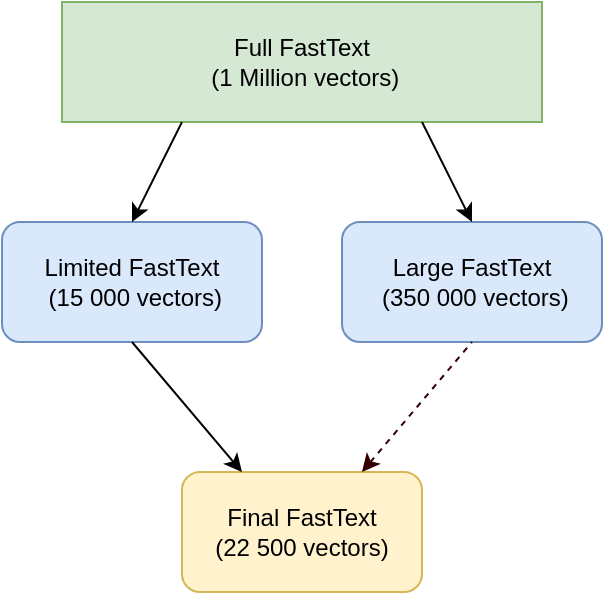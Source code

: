 <mxfile version="12.2.2" pages="1"><diagram id="KPsIVZdt4jKjkqMWYuWd" name="Page-1"><mxGraphModel dx="904" dy="440" grid="1" gridSize="10" guides="1" tooltips="1" connect="1" arrows="1" fold="1" page="1" pageScale="1" pageWidth="850" pageHeight="1100" math="0" shadow="0"><root><mxCell id="0"/><mxCell id="1" parent="0"/><mxCell id="MSZ9XSOh-GFk16_fx3pR-35" value="Full FastText&lt;br&gt;&amp;nbsp;(1 Million vectors)" style="rounded=0;whiteSpace=wrap;html=1;fillColor=#d5e8d4;strokeColor=#82b366;" vertex="1" parent="1"><mxGeometry x="305" y="20" width="240" height="60" as="geometry"/></mxCell><mxCell id="MSZ9XSOh-GFk16_fx3pR-36" value="Limited FastText&lt;br&gt;&amp;nbsp;(15 000 vectors)" style="rounded=1;whiteSpace=wrap;html=1;fillColor=#dae8fc;strokeColor=#6c8ebf;" vertex="1" parent="1"><mxGeometry x="275" y="130" width="130" height="60" as="geometry"/></mxCell><mxCell id="MSZ9XSOh-GFk16_fx3pR-37" value="Large FastText&lt;br&gt;&amp;nbsp;(350 000 vectors)" style="rounded=1;whiteSpace=wrap;html=1;fillColor=#dae8fc;strokeColor=#6c8ebf;" vertex="1" parent="1"><mxGeometry x="445" y="130" width="130" height="60" as="geometry"/></mxCell><mxCell id="MSZ9XSOh-GFk16_fx3pR-38" value="Final FastText&lt;br&gt;(22 500 vectors)" style="rounded=1;whiteSpace=wrap;html=1;fillColor=#fff2cc;strokeColor=#d6b656;" vertex="1" parent="1"><mxGeometry x="365" y="255" width="120" height="60" as="geometry"/></mxCell><mxCell id="MSZ9XSOh-GFk16_fx3pR-39" value="" style="endArrow=classic;html=1;entryX=0.5;entryY=0;entryDx=0;entryDy=0;exitX=0.25;exitY=1;exitDx=0;exitDy=0;" edge="1" parent="1" source="MSZ9XSOh-GFk16_fx3pR-35" target="MSZ9XSOh-GFk16_fx3pR-36"><mxGeometry width="50" height="50" relative="1" as="geometry"><mxPoint x="295" y="90" as="sourcePoint"/><mxPoint x="345" y="80" as="targetPoint"/></mxGeometry></mxCell><mxCell id="MSZ9XSOh-GFk16_fx3pR-40" value="" style="endArrow=classic;html=1;entryX=0.5;entryY=0;entryDx=0;entryDy=0;exitX=0.75;exitY=1;exitDx=0;exitDy=0;" edge="1" parent="1" source="MSZ9XSOh-GFk16_fx3pR-35" target="MSZ9XSOh-GFk16_fx3pR-37"><mxGeometry width="50" height="50" relative="1" as="geometry"><mxPoint x="465" y="80" as="sourcePoint"/><mxPoint x="395" y="130" as="targetPoint"/></mxGeometry></mxCell><mxCell id="MSZ9XSOh-GFk16_fx3pR-41" value="" style="endArrow=classic;html=1;entryX=0.25;entryY=0;entryDx=0;entryDy=0;exitX=0.5;exitY=1;exitDx=0;exitDy=0;" edge="1" parent="1" source="MSZ9XSOh-GFk16_fx3pR-36" target="MSZ9XSOh-GFk16_fx3pR-38"><mxGeometry width="50" height="50" relative="1" as="geometry"><mxPoint x="295" y="190" as="sourcePoint"/><mxPoint x="345" y="140" as="targetPoint"/></mxGeometry></mxCell><mxCell id="MSZ9XSOh-GFk16_fx3pR-42" value="" style="endArrow=none;dashed=1;html=1;exitX=0.75;exitY=0;exitDx=0;exitDy=0;sourcePerimeterSpacing=0;strokeColor=#330000;startArrow=classic;startFill=1;entryX=0.5;entryY=1;entryDx=0;entryDy=0;" edge="1" parent="1" source="MSZ9XSOh-GFk16_fx3pR-38" target="MSZ9XSOh-GFk16_fx3pR-37"><mxGeometry width="50" height="50" relative="1" as="geometry"><mxPoint x="495" y="240" as="sourcePoint"/><mxPoint x="545" y="190" as="targetPoint"/></mxGeometry></mxCell></root></mxGraphModel></diagram></mxfile>